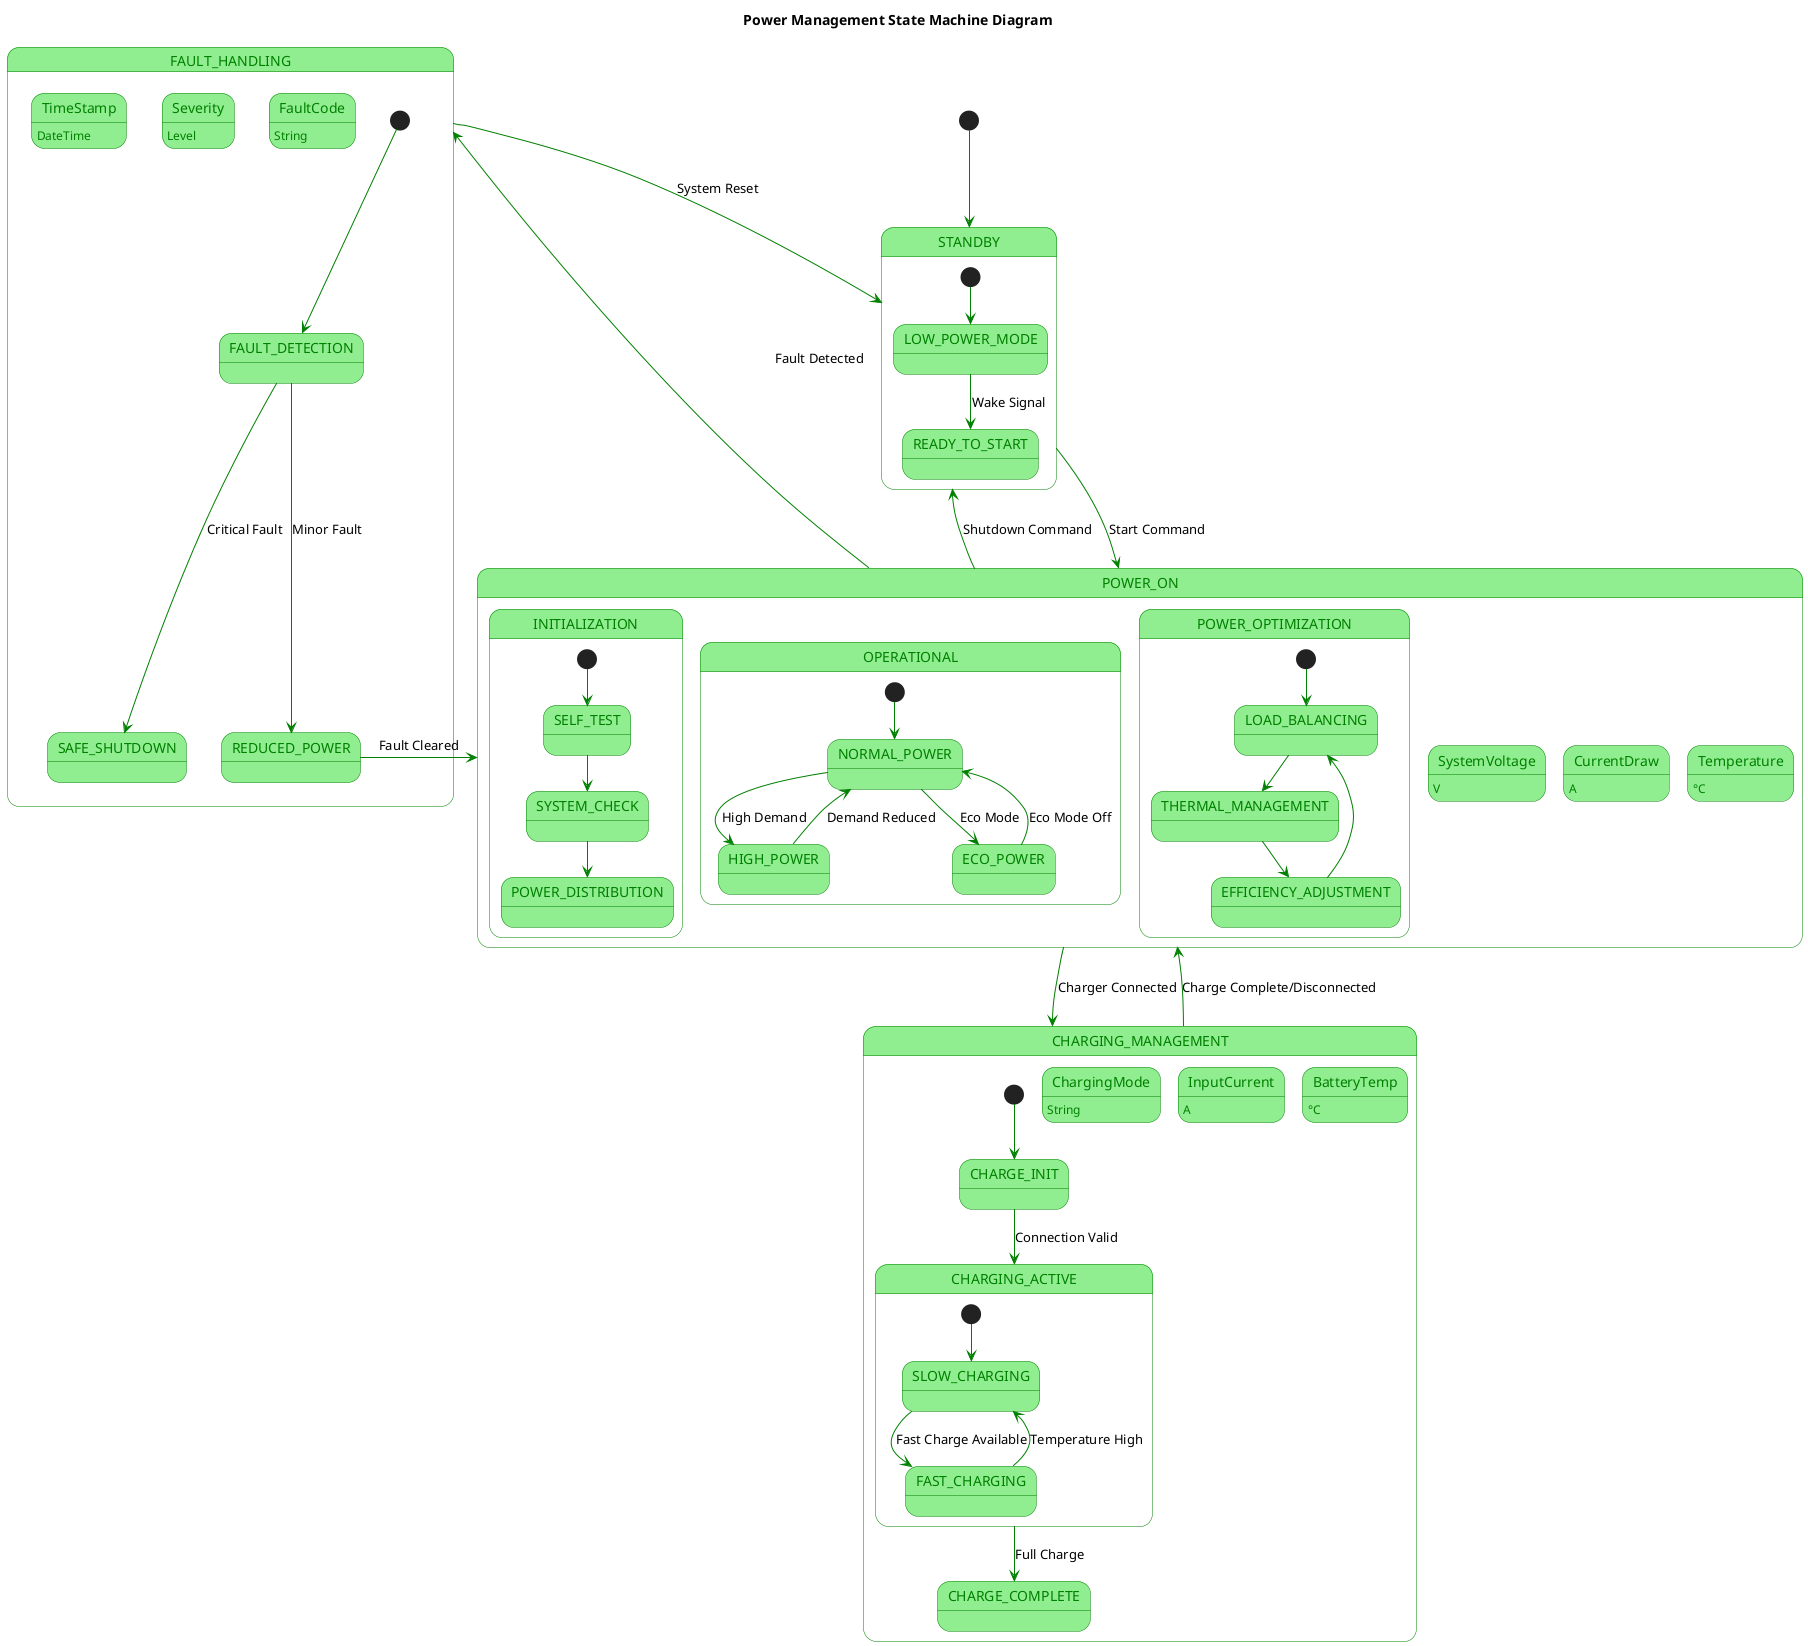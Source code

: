 @startuml Power Management State Machine

skinparam state {
    BackgroundColor LightGreen
    BorderColor Green
    ArrowColor Green
    FontName Arial
    AttributeFontColor Green
}

title Power Management State Machine Diagram

[*] --> STANDBY

state STANDBY {
    [*] --> LOW_POWER_MODE
    LOW_POWER_MODE --> READY_TO_START : Wake Signal
}

state "POWER_ON" as POWER_ON {
    state "INITIALIZATION" as INIT {
        [*] --> SELF_TEST
        SELF_TEST --> SYSTEM_CHECK
        SYSTEM_CHECK --> POWER_DISTRIBUTION
    }
    
    state "OPERATIONAL" as OP {
        [*] --> NORMAL_POWER
        NORMAL_POWER --> HIGH_POWER : High Demand
        NORMAL_POWER --> ECO_POWER : Eco Mode
        HIGH_POWER --> NORMAL_POWER : Demand Reduced
        ECO_POWER --> NORMAL_POWER : Eco Mode Off
    }
    
    state "POWER_OPTIMIZATION" as OPT {
        [*] --> LOAD_BALANCING
        LOAD_BALANCING --> THERMAL_MANAGEMENT
        THERMAL_MANAGEMENT --> EFFICIENCY_ADJUSTMENT
        EFFICIENCY_ADJUSTMENT --> LOAD_BALANCING
    }
}

STANDBY --> POWER_ON : Start Command
POWER_ON --> STANDBY : Shutdown Command

state "CHARGING_MANAGEMENT" as CHARGING {
    [*] --> CHARGE_INIT
    
    state "CHARGING_ACTIVE" as ACTIVE {
        [*] --> SLOW_CHARGING
        SLOW_CHARGING --> FAST_CHARGING : Fast Charge Available
        FAST_CHARGING --> SLOW_CHARGING : Temperature High
    }
    
    CHARGE_INIT --> ACTIVE : Connection Valid
    ACTIVE --> CHARGE_COMPLETE : Full Charge
}

POWER_ON --> CHARGING : Charger Connected
CHARGING --> POWER_ON : Charge Complete/Disconnected

state "FAULT_HANDLING" as FAULT {
    [*] --> FAULT_DETECTION
    FAULT_DETECTION --> SAFE_SHUTDOWN : Critical Fault
    FAULT_DETECTION --> REDUCED_POWER : Minor Fault
    REDUCED_POWER --> POWER_ON : Fault Cleared
}

POWER_ON --> FAULT : Fault Detected
FAULT --> STANDBY : System Reset

' State Attributes
state POWER_ON {
    SystemVoltage : V
    CurrentDraw : A
    Temperature : °C
}

state CHARGING {
    ChargingMode : String
    InputCurrent : A
    BatteryTemp : °C
}

state FAULT {
    FaultCode : String
    Severity : Level
    TimeStamp : DateTime
}

@enduml
